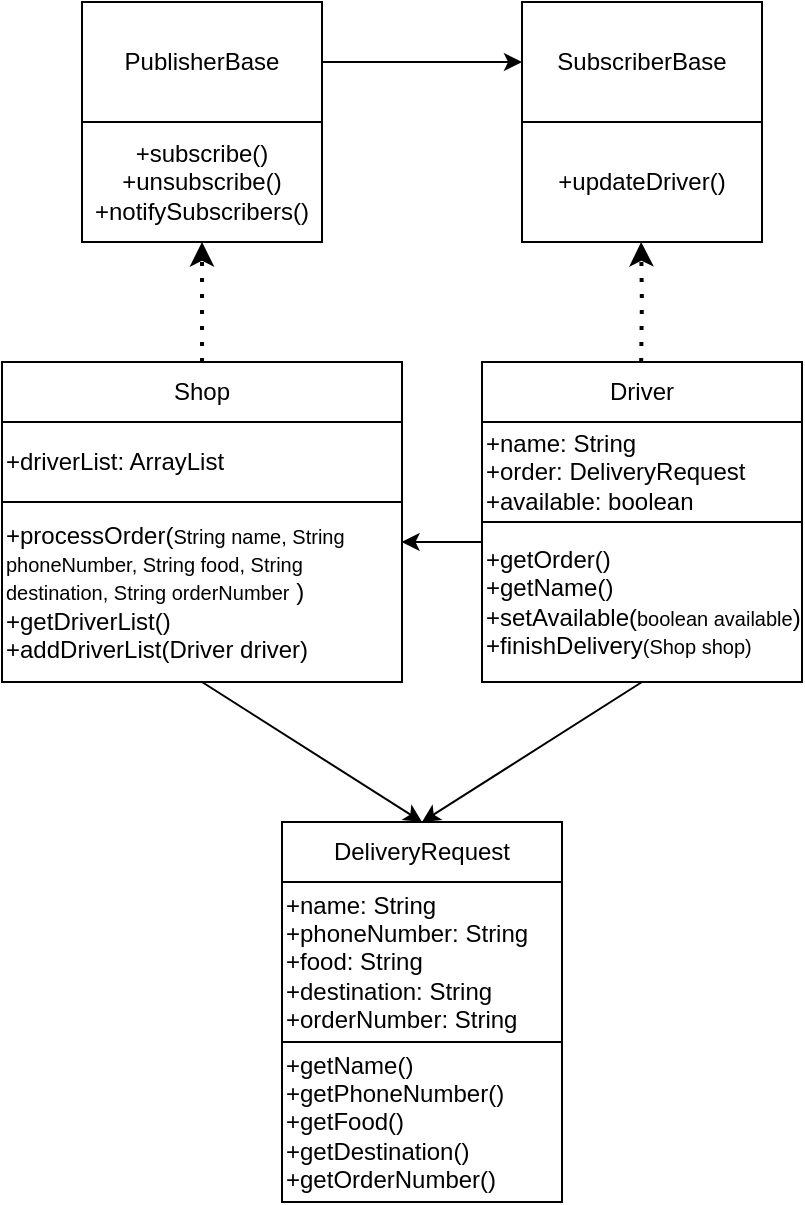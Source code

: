<mxfile version="23.1.5" type="github">
  <diagram name="第 1 页" id="_xTWLvmlFtbh9TY_dWJq">
    <mxGraphModel dx="795" dy="533" grid="1" gridSize="10" guides="1" tooltips="1" connect="1" arrows="1" fold="1" page="1" pageScale="1" pageWidth="827" pageHeight="1169" math="0" shadow="0">
      <root>
        <mxCell id="0" />
        <mxCell id="1" parent="0" />
        <mxCell id="izCSzHNZHsBTXzXlG1fB-2" value="PublisherBase" style="rounded=0;whiteSpace=wrap;html=1;" vertex="1" parent="1">
          <mxGeometry x="230" y="180" width="120" height="60" as="geometry" />
        </mxCell>
        <mxCell id="izCSzHNZHsBTXzXlG1fB-3" value="SubscriberBase" style="rounded=0;whiteSpace=wrap;html=1;" vertex="1" parent="1">
          <mxGeometry x="450" y="180" width="120" height="60" as="geometry" />
        </mxCell>
        <mxCell id="izCSzHNZHsBTXzXlG1fB-4" value="" style="endArrow=classic;html=1;rounded=0;exitX=1;exitY=0.5;exitDx=0;exitDy=0;entryX=0;entryY=0.5;entryDx=0;entryDy=0;" edge="1" parent="1" source="izCSzHNZHsBTXzXlG1fB-2" target="izCSzHNZHsBTXzXlG1fB-3">
          <mxGeometry width="50" height="50" relative="1" as="geometry">
            <mxPoint x="390" y="360" as="sourcePoint" />
            <mxPoint x="440" y="310" as="targetPoint" />
          </mxGeometry>
        </mxCell>
        <mxCell id="izCSzHNZHsBTXzXlG1fB-5" value="+subscribe()&lt;br&gt;+unsubscribe()&lt;br&gt;+notifySubscribers()" style="rounded=0;whiteSpace=wrap;html=1;" vertex="1" parent="1">
          <mxGeometry x="230" y="240" width="120" height="60" as="geometry" />
        </mxCell>
        <mxCell id="izCSzHNZHsBTXzXlG1fB-6" value="" style="endArrow=classic;dashed=1;html=1;dashPattern=1 3;strokeWidth=2;rounded=0;entryX=0.5;entryY=1;entryDx=0;entryDy=0;exitX=0.5;exitY=0;exitDx=0;exitDy=0;endFill=1;" edge="1" parent="1" source="izCSzHNZHsBTXzXlG1fB-7" target="izCSzHNZHsBTXzXlG1fB-5">
          <mxGeometry width="50" height="50" relative="1" as="geometry">
            <mxPoint x="260" y="370" as="sourcePoint" />
            <mxPoint x="440" y="310" as="targetPoint" />
          </mxGeometry>
        </mxCell>
        <mxCell id="izCSzHNZHsBTXzXlG1fB-7" value="Shop" style="rounded=0;whiteSpace=wrap;html=1;" vertex="1" parent="1">
          <mxGeometry x="190" y="360" width="200" height="30" as="geometry" />
        </mxCell>
        <mxCell id="izCSzHNZHsBTXzXlG1fB-8" value="+processOrder(&lt;font style=&quot;font-size: 10px;&quot;&gt;String name, String phoneNumber, String food, String destination, String orderNumber&lt;/font&gt; )&lt;br&gt;+getDriverList()&lt;br&gt;+addDriverList(Driver driver)" style="rounded=0;whiteSpace=wrap;html=1;align=left;" vertex="1" parent="1">
          <mxGeometry x="190" y="430" width="200" height="90" as="geometry" />
        </mxCell>
        <mxCell id="izCSzHNZHsBTXzXlG1fB-9" value="Driver" style="rounded=0;whiteSpace=wrap;html=1;" vertex="1" parent="1">
          <mxGeometry x="430" y="360" width="160" height="30" as="geometry" />
        </mxCell>
        <mxCell id="izCSzHNZHsBTXzXlG1fB-10" value="&lt;div style=&quot;&quot;&gt;&lt;span style=&quot;background-color: initial;&quot;&gt;+getOrder()&lt;/span&gt;&lt;br&gt;&lt;/div&gt;&lt;div style=&quot;&quot;&gt;&lt;span style=&quot;background-color: initial;&quot;&gt;+getName()&lt;/span&gt;&lt;/div&gt;&lt;div style=&quot;&quot;&gt;&lt;span style=&quot;background-color: initial;&quot;&gt;+setAvailable(&lt;font style=&quot;font-size: 10px;&quot;&gt;boolean available&lt;/font&gt;)&lt;/span&gt;&lt;/div&gt;&lt;div style=&quot;&quot;&gt;&lt;span style=&quot;background-color: initial;&quot;&gt;+finishDelivery&lt;font style=&quot;font-size: 10px;&quot;&gt;(Shop shop)&lt;/font&gt;&lt;/span&gt;&lt;/div&gt;" style="rounded=0;whiteSpace=wrap;html=1;align=left;" vertex="1" parent="1">
          <mxGeometry x="430" y="440" width="160" height="80" as="geometry" />
        </mxCell>
        <mxCell id="izCSzHNZHsBTXzXlG1fB-11" value="+updateDriver()" style="rounded=0;whiteSpace=wrap;html=1;" vertex="1" parent="1">
          <mxGeometry x="450" y="240" width="120" height="60" as="geometry" />
        </mxCell>
        <mxCell id="izCSzHNZHsBTXzXlG1fB-12" value="" style="endArrow=classic;dashed=1;html=1;dashPattern=1 3;strokeWidth=2;rounded=0;entryX=0.5;entryY=1;entryDx=0;entryDy=0;exitX=0.5;exitY=0;exitDx=0;exitDy=0;endFill=1;" edge="1" parent="1">
          <mxGeometry width="50" height="50" relative="1" as="geometry">
            <mxPoint x="509.58" y="360" as="sourcePoint" />
            <mxPoint x="509.58" y="300" as="targetPoint" />
            <Array as="points">
              <mxPoint x="509.94" y="330" />
            </Array>
          </mxGeometry>
        </mxCell>
        <mxCell id="izCSzHNZHsBTXzXlG1fB-13" value="" style="endArrow=none;html=1;rounded=0;exitX=0.999;exitY=0.111;exitDx=0;exitDy=0;endFill=0;startArrow=classic;startFill=1;exitPerimeter=0;entryX=0;entryY=0;entryDx=0;entryDy=0;" edge="1" parent="1">
          <mxGeometry width="50" height="50" relative="1" as="geometry">
            <mxPoint x="389.8" y="450" as="sourcePoint" />
            <mxPoint x="430" y="450.01" as="targetPoint" />
          </mxGeometry>
        </mxCell>
        <mxCell id="izCSzHNZHsBTXzXlG1fB-14" value="" style="endArrow=none;html=1;rounded=0;entryX=0.5;entryY=1;entryDx=0;entryDy=0;endFill=0;startArrow=classic;startFill=1;exitX=0.5;exitY=0;exitDx=0;exitDy=0;" edge="1" parent="1" source="izCSzHNZHsBTXzXlG1fB-15" target="izCSzHNZHsBTXzXlG1fB-8">
          <mxGeometry width="50" height="50" relative="1" as="geometry">
            <mxPoint x="260" y="530" as="sourcePoint" />
            <mxPoint x="330" y="530" as="targetPoint" />
          </mxGeometry>
        </mxCell>
        <mxCell id="izCSzHNZHsBTXzXlG1fB-15" value="DeliveryRequest" style="rounded=0;whiteSpace=wrap;html=1;" vertex="1" parent="1">
          <mxGeometry x="330" y="590" width="140" height="30" as="geometry" />
        </mxCell>
        <mxCell id="izCSzHNZHsBTXzXlG1fB-16" value="+getName()&lt;br&gt;+getPhoneNumber()&lt;br&gt;+getFood()&lt;br&gt;+getDestination()&lt;br&gt;+getOrderNumber()" style="rounded=0;whiteSpace=wrap;html=1;align=left;" vertex="1" parent="1">
          <mxGeometry x="330" y="700" width="140" height="80" as="geometry" />
        </mxCell>
        <mxCell id="izCSzHNZHsBTXzXlG1fB-17" value="+name: String&lt;br&gt;+phoneNumber: String&lt;br&gt;+food: String&lt;br&gt;+destination: String&lt;br&gt;+orderNumber: String" style="rounded=0;whiteSpace=wrap;html=1;align=left;" vertex="1" parent="1">
          <mxGeometry x="330" y="620" width="140" height="80" as="geometry" />
        </mxCell>
        <mxCell id="izCSzHNZHsBTXzXlG1fB-19" value="" style="endArrow=none;html=1;rounded=0;entryX=0.5;entryY=1;entryDx=0;entryDy=0;endFill=0;startArrow=classic;startFill=1;exitX=0.5;exitY=0;exitDx=0;exitDy=0;" edge="1" parent="1" source="izCSzHNZHsBTXzXlG1fB-15" target="izCSzHNZHsBTXzXlG1fB-10">
          <mxGeometry width="50" height="50" relative="1" as="geometry">
            <mxPoint x="410" y="570" as="sourcePoint" />
            <mxPoint x="270" y="490" as="targetPoint" />
          </mxGeometry>
        </mxCell>
        <mxCell id="izCSzHNZHsBTXzXlG1fB-21" value="+driverList: ArrayList" style="rounded=0;whiteSpace=wrap;html=1;align=left;" vertex="1" parent="1">
          <mxGeometry x="190" y="390" width="200" height="40" as="geometry" />
        </mxCell>
        <mxCell id="izCSzHNZHsBTXzXlG1fB-22" value="+name: String&lt;br&gt;+order: DeliveryRequest&lt;br&gt;+available: boolean" style="rounded=0;whiteSpace=wrap;html=1;align=left;" vertex="1" parent="1">
          <mxGeometry x="430" y="390" width="160" height="50" as="geometry" />
        </mxCell>
      </root>
    </mxGraphModel>
  </diagram>
</mxfile>
